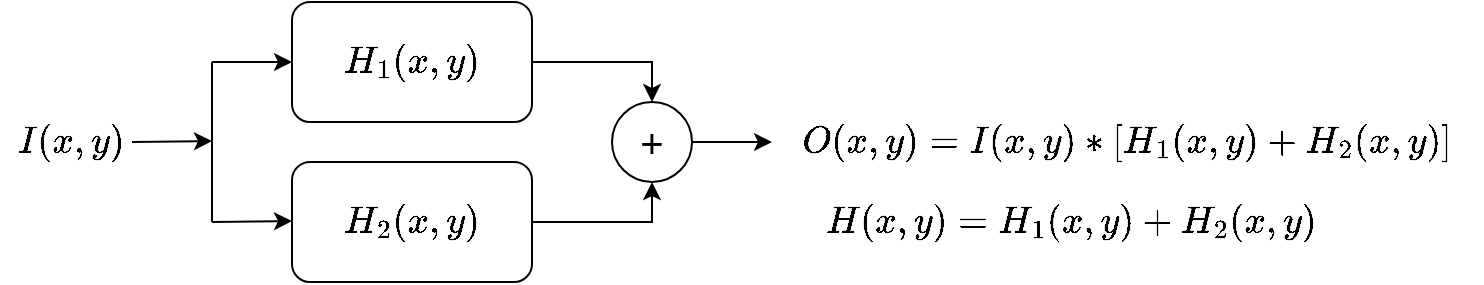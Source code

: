<mxfile version="14.9.6" type="device"><diagram id="HeXQMbvYwjQsjCOADIU4" name="Page-1"><mxGraphModel dx="782" dy="526" grid="1" gridSize="10" guides="1" tooltips="1" connect="1" arrows="1" fold="1" page="1" pageScale="1" pageWidth="850" pageHeight="1100" math="1" shadow="0"><root><mxCell id="0"/><mxCell id="1" parent="0"/><mxCell id="5T4RYWs5xhKSzayYyQIA-5" style="edgeStyle=orthogonalEdgeStyle;rounded=0;orthogonalLoop=1;jettySize=auto;html=1;exitX=1;exitY=0.5;exitDx=0;exitDy=0;entryX=0.5;entryY=0;entryDx=0;entryDy=0;fontSize=16;" parent="1" source="5T4RYWs5xhKSzayYyQIA-1" target="5T4RYWs5xhKSzayYyQIA-3" edge="1"><mxGeometry relative="1" as="geometry"/></mxCell><mxCell id="5T4RYWs5xhKSzayYyQIA-1" value="$$H_1(x,y)$$" style="rounded=1;whiteSpace=wrap;html=1;fontSize=16;" parent="1" vertex="1"><mxGeometry x="200" y="80" width="120" height="60" as="geometry"/></mxCell><mxCell id="5T4RYWs5xhKSzayYyQIA-4" style="edgeStyle=orthogonalEdgeStyle;rounded=0;orthogonalLoop=1;jettySize=auto;html=1;exitX=1;exitY=0.5;exitDx=0;exitDy=0;entryX=0.5;entryY=1;entryDx=0;entryDy=0;fontSize=16;" parent="1" source="5T4RYWs5xhKSzayYyQIA-2" target="5T4RYWs5xhKSzayYyQIA-3" edge="1"><mxGeometry relative="1" as="geometry"/></mxCell><mxCell id="5T4RYWs5xhKSzayYyQIA-2" value="$$H_2(x,y)$$" style="rounded=1;whiteSpace=wrap;html=1;fontSize=16;" parent="1" vertex="1"><mxGeometry x="200" y="160" width="120" height="60" as="geometry"/></mxCell><mxCell id="5T4RYWs5xhKSzayYyQIA-6" style="edgeStyle=orthogonalEdgeStyle;rounded=0;orthogonalLoop=1;jettySize=auto;html=1;exitX=1;exitY=0.5;exitDx=0;exitDy=0;fontSize=20;" parent="1" source="5T4RYWs5xhKSzayYyQIA-3" edge="1"><mxGeometry relative="1" as="geometry"><mxPoint x="440" y="150" as="targetPoint"/></mxGeometry></mxCell><mxCell id="5T4RYWs5xhKSzayYyQIA-3" value="+" style="ellipse;whiteSpace=wrap;html=1;aspect=fixed;fontSize=20;" parent="1" vertex="1"><mxGeometry x="360" y="130" width="40" height="40" as="geometry"/></mxCell><mxCell id="5T4RYWs5xhKSzayYyQIA-9" value="" style="endArrow=classic;html=1;fontSize=20;entryX=0;entryY=0.5;entryDx=0;entryDy=0;" parent="1" target="5T4RYWs5xhKSzayYyQIA-1" edge="1"><mxGeometry width="50" height="50" relative="1" as="geometry"><mxPoint x="160" y="110" as="sourcePoint"/><mxPoint x="130" y="60" as="targetPoint"/></mxGeometry></mxCell><mxCell id="5T4RYWs5xhKSzayYyQIA-10" value="" style="endArrow=classic;html=1;fontSize=20;entryX=0;entryY=0.5;entryDx=0;entryDy=0;" parent="1" edge="1"><mxGeometry width="50" height="50" relative="1" as="geometry"><mxPoint x="160" y="190" as="sourcePoint"/><mxPoint x="200" y="189.5" as="targetPoint"/></mxGeometry></mxCell><mxCell id="5T4RYWs5xhKSzayYyQIA-11" value="" style="endArrow=none;html=1;fontSize=20;" parent="1" edge="1"><mxGeometry width="50" height="50" relative="1" as="geometry"><mxPoint x="160" y="190" as="sourcePoint"/><mxPoint x="160" y="110" as="targetPoint"/></mxGeometry></mxCell><mxCell id="5T4RYWs5xhKSzayYyQIA-12" value="" style="endArrow=classic;html=1;fontSize=20;entryX=0;entryY=0.5;entryDx=0;entryDy=0;" parent="1" edge="1"><mxGeometry width="50" height="50" relative="1" as="geometry"><mxPoint x="120" y="150" as="sourcePoint"/><mxPoint x="160" y="149.5" as="targetPoint"/></mxGeometry></mxCell><mxCell id="5T4RYWs5xhKSzayYyQIA-13" value="$$I(x,y)$$" style="text;html=1;strokeColor=none;fillColor=none;align=center;verticalAlign=middle;whiteSpace=wrap;rounded=0;fontSize=16;" parent="1" vertex="1"><mxGeometry x="70" y="140" width="40" height="20" as="geometry"/></mxCell><mxCell id="5T4RYWs5xhKSzayYyQIA-14" value="$$O(x,y) = I(x,y)*[H_1(x,y) + H_2(x,y)]$$" style="text;html=1;strokeColor=none;fillColor=none;align=center;verticalAlign=middle;whiteSpace=wrap;rounded=0;fontSize=16;" parent="1" vertex="1"><mxGeometry x="440" y="140" width="355" height="20" as="geometry"/></mxCell><mxCell id="5T4RYWs5xhKSzayYyQIA-15" value="$$H(x,y) = H_1(x,y) + H_2(x,y)$$" style="text;html=1;strokeColor=none;fillColor=none;align=center;verticalAlign=middle;whiteSpace=wrap;rounded=0;fontSize=16;" parent="1" vertex="1"><mxGeometry x="450" y="180" width="280" height="20" as="geometry"/></mxCell></root></mxGraphModel></diagram></mxfile>